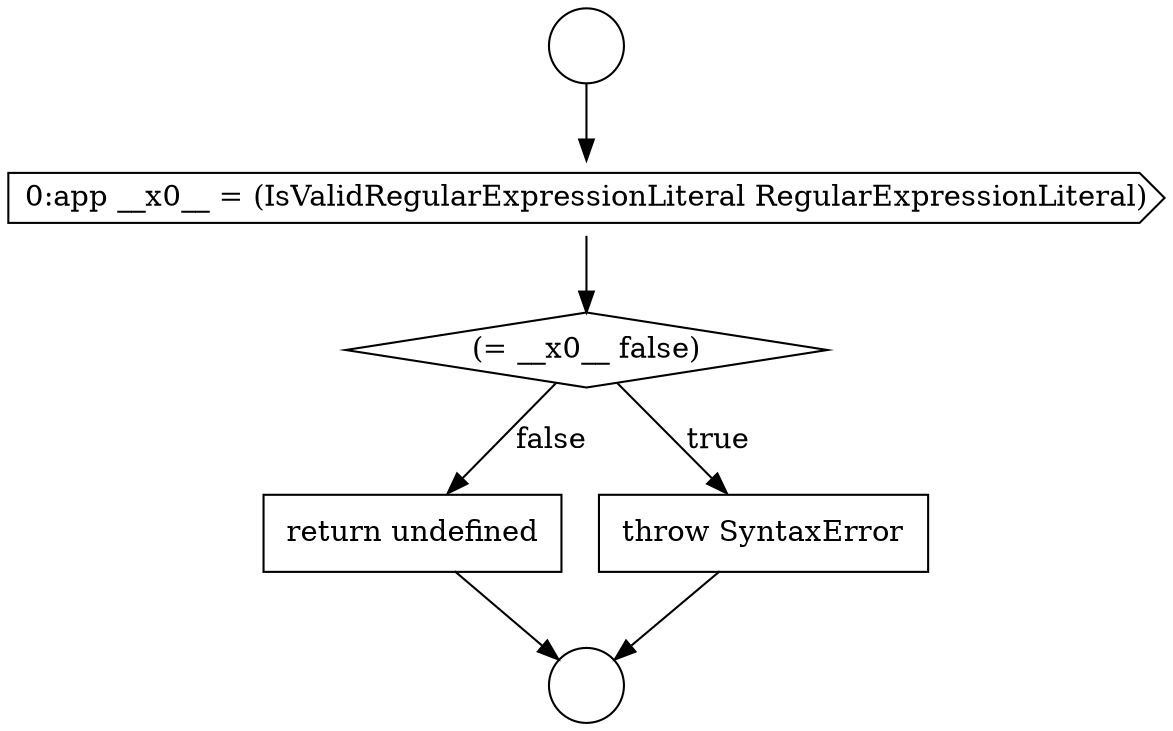 digraph {
  node18949 [shape=none, margin=0, label=<<font color="black">
    <table border="0" cellborder="1" cellspacing="0" cellpadding="10">
      <tr><td align="left">return undefined</td></tr>
    </table>
  </font>> color="black" fillcolor="white" style=filled]
  node18945 [shape=circle label=" " color="black" fillcolor="white" style=filled]
  node18946 [shape=cds, label=<<font color="black">0:app __x0__ = (IsValidRegularExpressionLiteral RegularExpressionLiteral)</font>> color="black" fillcolor="white" style=filled]
  node18944 [shape=circle label=" " color="black" fillcolor="white" style=filled]
  node18947 [shape=diamond, label=<<font color="black">(= __x0__ false)</font>> color="black" fillcolor="white" style=filled]
  node18948 [shape=none, margin=0, label=<<font color="black">
    <table border="0" cellborder="1" cellspacing="0" cellpadding="10">
      <tr><td align="left">throw SyntaxError</td></tr>
    </table>
  </font>> color="black" fillcolor="white" style=filled]
  node18944 -> node18946 [ color="black"]
  node18949 -> node18945 [ color="black"]
  node18948 -> node18945 [ color="black"]
  node18946 -> node18947 [ color="black"]
  node18947 -> node18948 [label=<<font color="black">true</font>> color="black"]
  node18947 -> node18949 [label=<<font color="black">false</font>> color="black"]
}
